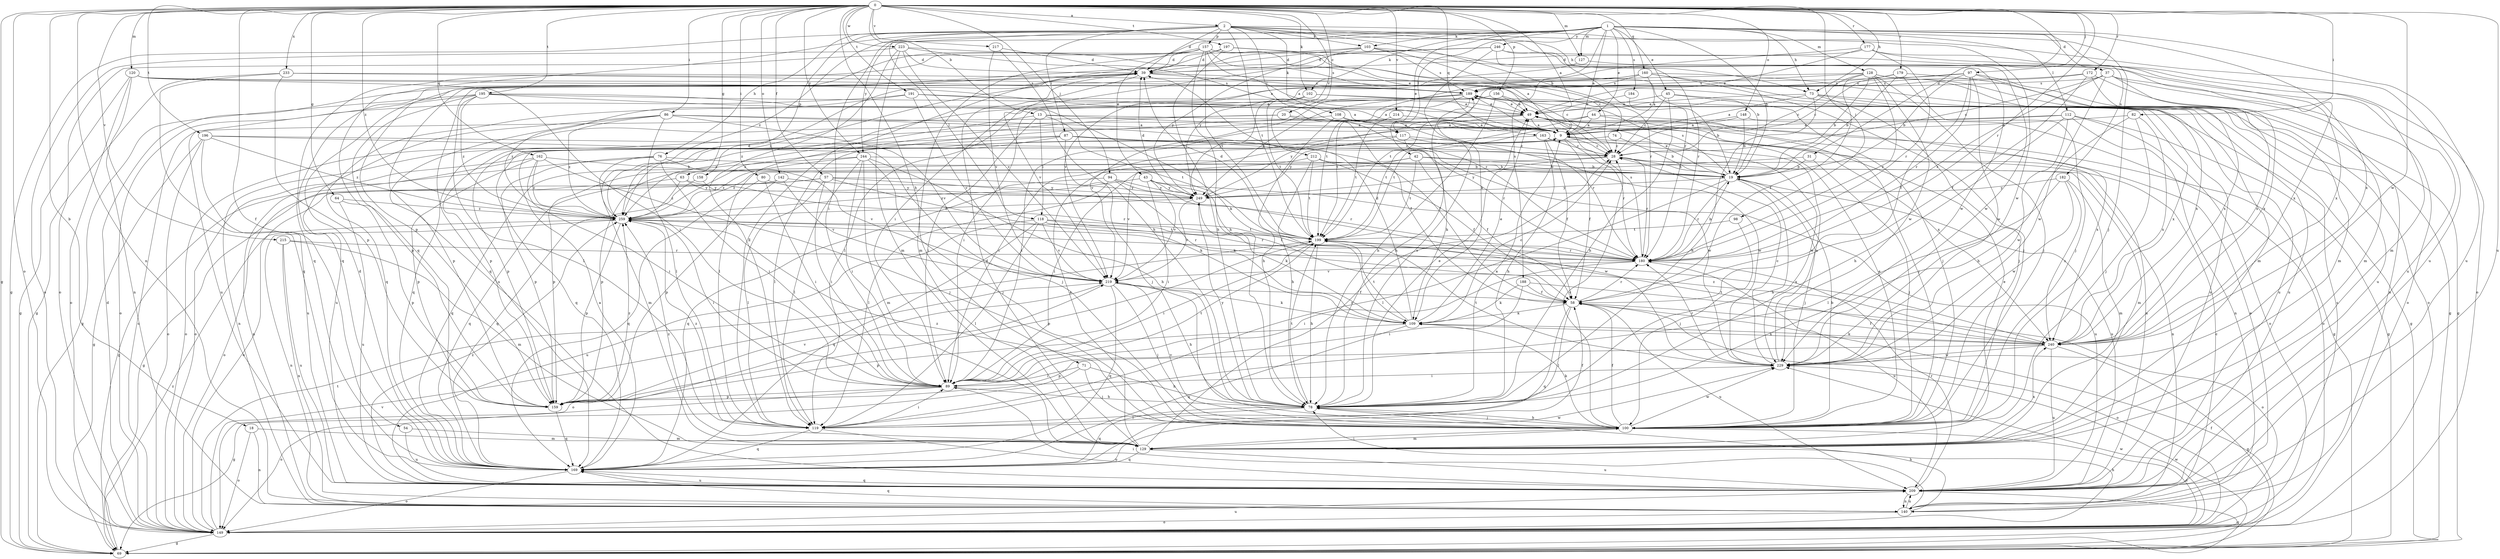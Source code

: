 strict digraph  {
0;
1;
2;
9;
13;
18;
19;
20;
28;
31;
37;
39;
42;
43;
44;
45;
49;
54;
57;
58;
63;
64;
69;
71;
73;
74;
76;
78;
80;
82;
86;
87;
89;
94;
97;
98;
100;
102;
103;
108;
109;
112;
117;
118;
119;
120;
127;
128;
129;
140;
142;
148;
149;
156;
157;
158;
159;
160;
162;
163;
169;
172;
177;
179;
180;
182;
184;
188;
189;
191;
195;
196;
197;
199;
209;
212;
214;
215;
217;
219;
223;
229;
233;
240;
244;
246;
249;
259;
0 -> 2  [label=a];
0 -> 9  [label=a];
0 -> 13  [label=b];
0 -> 18  [label=b];
0 -> 20  [label=c];
0 -> 31  [label=d];
0 -> 54  [label=f];
0 -> 57  [label=f];
0 -> 63  [label=g];
0 -> 64  [label=g];
0 -> 69  [label=g];
0 -> 71  [label=h];
0 -> 73  [label=h];
0 -> 80  [label=i];
0 -> 82  [label=i];
0 -> 86  [label=i];
0 -> 94  [label=j];
0 -> 97  [label=j];
0 -> 98  [label=j];
0 -> 102  [label=k];
0 -> 120  [label=m];
0 -> 127  [label=m];
0 -> 140  [label=n];
0 -> 142  [label=o];
0 -> 148  [label=o];
0 -> 149  [label=o];
0 -> 156  [label=p];
0 -> 160  [label=q];
0 -> 162  [label=q];
0 -> 163  [label=q];
0 -> 172  [label=r];
0 -> 177  [label=r];
0 -> 179  [label=r];
0 -> 180  [label=r];
0 -> 191  [label=t];
0 -> 195  [label=t];
0 -> 196  [label=t];
0 -> 197  [label=t];
0 -> 209  [label=u];
0 -> 212  [label=v];
0 -> 214  [label=v];
0 -> 215  [label=v];
0 -> 217  [label=v];
0 -> 223  [label=w];
0 -> 229  [label=w];
0 -> 233  [label=x];
0 -> 244  [label=y];
0 -> 259  [label=z];
1 -> 9  [label=a];
1 -> 19  [label=b];
1 -> 37  [label=d];
1 -> 42  [label=e];
1 -> 43  [label=e];
1 -> 44  [label=e];
1 -> 45  [label=e];
1 -> 73  [label=h];
1 -> 100  [label=j];
1 -> 102  [label=k];
1 -> 103  [label=k];
1 -> 112  [label=l];
1 -> 117  [label=l];
1 -> 127  [label=m];
1 -> 128  [label=m];
1 -> 169  [label=q];
1 -> 182  [label=s];
1 -> 184  [label=s];
1 -> 188  [label=s];
1 -> 209  [label=u];
1 -> 240  [label=x];
1 -> 244  [label=y];
1 -> 246  [label=y];
1 -> 259  [label=z];
2 -> 39  [label=d];
2 -> 69  [label=g];
2 -> 73  [label=h];
2 -> 74  [label=h];
2 -> 76  [label=h];
2 -> 87  [label=i];
2 -> 89  [label=i];
2 -> 103  [label=k];
2 -> 108  [label=k];
2 -> 117  [label=l];
2 -> 118  [label=l];
2 -> 157  [label=p];
2 -> 158  [label=p];
2 -> 180  [label=r];
2 -> 199  [label=t];
2 -> 209  [label=u];
2 -> 229  [label=w];
9 -> 28  [label=c];
9 -> 58  [label=f];
9 -> 180  [label=r];
9 -> 229  [label=w];
13 -> 9  [label=a];
13 -> 89  [label=i];
13 -> 118  [label=l];
13 -> 199  [label=t];
13 -> 240  [label=x];
13 -> 259  [label=z];
18 -> 129  [label=m];
18 -> 140  [label=n];
18 -> 149  [label=o];
19 -> 49  [label=e];
19 -> 78  [label=h];
19 -> 100  [label=j];
19 -> 119  [label=l];
19 -> 180  [label=r];
19 -> 189  [label=s];
19 -> 209  [label=u];
19 -> 249  [label=y];
20 -> 9  [label=a];
20 -> 58  [label=f];
20 -> 119  [label=l];
20 -> 149  [label=o];
28 -> 19  [label=b];
28 -> 140  [label=n];
28 -> 159  [label=p];
28 -> 180  [label=r];
28 -> 249  [label=y];
31 -> 19  [label=b];
31 -> 100  [label=j];
31 -> 259  [label=z];
37 -> 28  [label=c];
37 -> 140  [label=n];
37 -> 149  [label=o];
37 -> 180  [label=r];
37 -> 189  [label=s];
37 -> 229  [label=w];
37 -> 240  [label=x];
39 -> 189  [label=s];
39 -> 209  [label=u];
39 -> 219  [label=v];
39 -> 240  [label=x];
42 -> 19  [label=b];
42 -> 58  [label=f];
42 -> 89  [label=i];
42 -> 129  [label=m];
42 -> 159  [label=p];
42 -> 199  [label=t];
43 -> 58  [label=f];
43 -> 89  [label=i];
43 -> 209  [label=u];
43 -> 219  [label=v];
43 -> 249  [label=y];
43 -> 259  [label=z];
44 -> 9  [label=a];
44 -> 89  [label=i];
44 -> 100  [label=j];
44 -> 199  [label=t];
44 -> 240  [label=x];
45 -> 28  [label=c];
45 -> 49  [label=e];
45 -> 78  [label=h];
45 -> 100  [label=j];
45 -> 209  [label=u];
49 -> 9  [label=a];
49 -> 69  [label=g];
49 -> 159  [label=p];
49 -> 249  [label=y];
49 -> 259  [label=z];
54 -> 129  [label=m];
54 -> 209  [label=u];
57 -> 69  [label=g];
57 -> 89  [label=i];
57 -> 109  [label=k];
57 -> 119  [label=l];
57 -> 149  [label=o];
57 -> 229  [label=w];
57 -> 249  [label=y];
58 -> 109  [label=k];
58 -> 119  [label=l];
58 -> 149  [label=o];
58 -> 169  [label=q];
58 -> 180  [label=r];
58 -> 209  [label=u];
63 -> 169  [label=q];
63 -> 180  [label=r];
63 -> 249  [label=y];
63 -> 259  [label=z];
64 -> 159  [label=p];
64 -> 209  [label=u];
64 -> 259  [label=z];
69 -> 58  [label=f];
69 -> 229  [label=w];
69 -> 259  [label=z];
71 -> 69  [label=g];
71 -> 78  [label=h];
71 -> 89  [label=i];
71 -> 100  [label=j];
73 -> 9  [label=a];
73 -> 49  [label=e];
73 -> 69  [label=g];
73 -> 78  [label=h];
73 -> 100  [label=j];
73 -> 209  [label=u];
74 -> 19  [label=b];
74 -> 28  [label=c];
74 -> 149  [label=o];
76 -> 19  [label=b];
76 -> 69  [label=g];
76 -> 89  [label=i];
76 -> 129  [label=m];
76 -> 159  [label=p];
76 -> 219  [label=v];
78 -> 9  [label=a];
78 -> 49  [label=e];
78 -> 100  [label=j];
78 -> 119  [label=l];
78 -> 169  [label=q];
78 -> 189  [label=s];
78 -> 199  [label=t];
78 -> 249  [label=y];
80 -> 89  [label=i];
80 -> 169  [label=q];
80 -> 249  [label=y];
82 -> 9  [label=a];
82 -> 78  [label=h];
82 -> 100  [label=j];
82 -> 240  [label=x];
86 -> 9  [label=a];
86 -> 58  [label=f];
86 -> 119  [label=l];
86 -> 159  [label=p];
86 -> 209  [label=u];
86 -> 219  [label=v];
86 -> 259  [label=z];
87 -> 28  [label=c];
87 -> 100  [label=j];
87 -> 119  [label=l];
87 -> 140  [label=n];
87 -> 149  [label=o];
87 -> 180  [label=r];
87 -> 229  [label=w];
89 -> 78  [label=h];
89 -> 149  [label=o];
89 -> 159  [label=p];
89 -> 199  [label=t];
94 -> 109  [label=k];
94 -> 119  [label=l];
94 -> 169  [label=q];
94 -> 180  [label=r];
94 -> 249  [label=y];
97 -> 19  [label=b];
97 -> 58  [label=f];
97 -> 69  [label=g];
97 -> 129  [label=m];
97 -> 169  [label=q];
97 -> 180  [label=r];
97 -> 189  [label=s];
97 -> 229  [label=w];
98 -> 100  [label=j];
98 -> 199  [label=t];
100 -> 19  [label=b];
100 -> 28  [label=c];
100 -> 49  [label=e];
100 -> 58  [label=f];
100 -> 78  [label=h];
100 -> 109  [label=k];
100 -> 129  [label=m];
100 -> 149  [label=o];
100 -> 219  [label=v];
100 -> 229  [label=w];
100 -> 259  [label=z];
102 -> 49  [label=e];
102 -> 169  [label=q];
102 -> 199  [label=t];
102 -> 240  [label=x];
102 -> 249  [label=y];
103 -> 9  [label=a];
103 -> 39  [label=d];
103 -> 119  [label=l];
103 -> 189  [label=s];
103 -> 209  [label=u];
103 -> 249  [label=y];
108 -> 9  [label=a];
108 -> 78  [label=h];
108 -> 169  [label=q];
108 -> 180  [label=r];
109 -> 28  [label=c];
109 -> 39  [label=d];
109 -> 49  [label=e];
109 -> 159  [label=p];
109 -> 169  [label=q];
109 -> 199  [label=t];
109 -> 240  [label=x];
112 -> 9  [label=a];
112 -> 69  [label=g];
112 -> 78  [label=h];
112 -> 89  [label=i];
112 -> 140  [label=n];
112 -> 149  [label=o];
112 -> 229  [label=w];
117 -> 28  [label=c];
117 -> 109  [label=k];
117 -> 159  [label=p];
117 -> 229  [label=w];
117 -> 249  [label=y];
118 -> 119  [label=l];
118 -> 169  [label=q];
118 -> 180  [label=r];
118 -> 199  [label=t];
118 -> 209  [label=u];
118 -> 219  [label=v];
118 -> 240  [label=x];
119 -> 58  [label=f];
119 -> 89  [label=i];
119 -> 169  [label=q];
119 -> 209  [label=u];
119 -> 259  [label=z];
120 -> 69  [label=g];
120 -> 89  [label=i];
120 -> 140  [label=n];
120 -> 149  [label=o];
120 -> 180  [label=r];
120 -> 189  [label=s];
127 -> 219  [label=v];
127 -> 240  [label=x];
128 -> 19  [label=b];
128 -> 28  [label=c];
128 -> 58  [label=f];
128 -> 69  [label=g];
128 -> 100  [label=j];
128 -> 180  [label=r];
128 -> 189  [label=s];
128 -> 199  [label=t];
128 -> 229  [label=w];
128 -> 240  [label=x];
129 -> 9  [label=a];
129 -> 28  [label=c];
129 -> 39  [label=d];
129 -> 49  [label=e];
129 -> 100  [label=j];
129 -> 169  [label=q];
129 -> 209  [label=u];
129 -> 240  [label=x];
129 -> 259  [label=z];
140 -> 28  [label=c];
140 -> 49  [label=e];
140 -> 78  [label=h];
140 -> 89  [label=i];
140 -> 149  [label=o];
140 -> 169  [label=q];
140 -> 189  [label=s];
140 -> 209  [label=u];
142 -> 149  [label=o];
142 -> 159  [label=p];
142 -> 219  [label=v];
142 -> 249  [label=y];
148 -> 9  [label=a];
148 -> 19  [label=b];
148 -> 149  [label=o];
148 -> 199  [label=t];
149 -> 39  [label=d];
149 -> 69  [label=g];
149 -> 78  [label=h];
149 -> 199  [label=t];
149 -> 209  [label=u];
149 -> 219  [label=v];
149 -> 229  [label=w];
156 -> 28  [label=c];
156 -> 49  [label=e];
156 -> 78  [label=h];
156 -> 219  [label=v];
157 -> 9  [label=a];
157 -> 19  [label=b];
157 -> 28  [label=c];
157 -> 39  [label=d];
157 -> 78  [label=h];
157 -> 129  [label=m];
157 -> 149  [label=o];
157 -> 169  [label=q];
157 -> 189  [label=s];
157 -> 199  [label=t];
158 -> 169  [label=q];
158 -> 249  [label=y];
159 -> 169  [label=q];
159 -> 219  [label=v];
159 -> 259  [label=z];
160 -> 9  [label=a];
160 -> 100  [label=j];
160 -> 119  [label=l];
160 -> 129  [label=m];
160 -> 189  [label=s];
160 -> 209  [label=u];
160 -> 259  [label=z];
162 -> 19  [label=b];
162 -> 89  [label=i];
162 -> 100  [label=j];
162 -> 140  [label=n];
162 -> 159  [label=p];
162 -> 259  [label=z];
163 -> 28  [label=c];
163 -> 58  [label=f];
163 -> 78  [label=h];
163 -> 169  [label=q];
163 -> 209  [label=u];
169 -> 9  [label=a];
169 -> 39  [label=d];
169 -> 149  [label=o];
169 -> 209  [label=u];
169 -> 229  [label=w];
172 -> 58  [label=f];
172 -> 129  [label=m];
172 -> 189  [label=s];
172 -> 199  [label=t];
172 -> 240  [label=x];
177 -> 39  [label=d];
177 -> 49  [label=e];
177 -> 129  [label=m];
177 -> 180  [label=r];
177 -> 240  [label=x];
177 -> 249  [label=y];
179 -> 19  [label=b];
179 -> 28  [label=c];
179 -> 100  [label=j];
179 -> 149  [label=o];
179 -> 189  [label=s];
180 -> 19  [label=b];
180 -> 89  [label=i];
180 -> 189  [label=s];
180 -> 209  [label=u];
180 -> 219  [label=v];
182 -> 119  [label=l];
182 -> 129  [label=m];
182 -> 229  [label=w];
182 -> 240  [label=x];
182 -> 249  [label=y];
184 -> 19  [label=b];
184 -> 49  [label=e];
188 -> 58  [label=f];
188 -> 89  [label=i];
188 -> 109  [label=k];
188 -> 149  [label=o];
189 -> 49  [label=e];
189 -> 78  [label=h];
189 -> 89  [label=i];
189 -> 199  [label=t];
189 -> 209  [label=u];
189 -> 249  [label=y];
189 -> 259  [label=z];
191 -> 9  [label=a];
191 -> 49  [label=e];
191 -> 149  [label=o];
191 -> 219  [label=v];
191 -> 259  [label=z];
195 -> 9  [label=a];
195 -> 49  [label=e];
195 -> 69  [label=g];
195 -> 109  [label=k];
195 -> 119  [label=l];
195 -> 159  [label=p];
195 -> 209  [label=u];
195 -> 259  [label=z];
196 -> 28  [label=c];
196 -> 69  [label=g];
196 -> 100  [label=j];
196 -> 149  [label=o];
196 -> 209  [label=u];
196 -> 259  [label=z];
197 -> 39  [label=d];
197 -> 78  [label=h];
197 -> 169  [label=q];
197 -> 180  [label=r];
197 -> 229  [label=w];
199 -> 39  [label=d];
199 -> 78  [label=h];
199 -> 89  [label=i];
199 -> 159  [label=p];
199 -> 180  [label=r];
209 -> 69  [label=g];
209 -> 140  [label=n];
209 -> 169  [label=q];
209 -> 180  [label=r];
209 -> 259  [label=z];
212 -> 19  [label=b];
212 -> 58  [label=f];
212 -> 78  [label=h];
212 -> 199  [label=t];
212 -> 219  [label=v];
214 -> 9  [label=a];
214 -> 199  [label=t];
215 -> 129  [label=m];
215 -> 140  [label=n];
215 -> 180  [label=r];
215 -> 209  [label=u];
217 -> 39  [label=d];
217 -> 78  [label=h];
217 -> 219  [label=v];
219 -> 58  [label=f];
219 -> 78  [label=h];
219 -> 100  [label=j];
219 -> 109  [label=k];
219 -> 149  [label=o];
219 -> 169  [label=q];
223 -> 9  [label=a];
223 -> 39  [label=d];
223 -> 49  [label=e];
223 -> 119  [label=l];
223 -> 129  [label=m];
223 -> 149  [label=o];
223 -> 219  [label=v];
229 -> 9  [label=a];
229 -> 28  [label=c];
229 -> 89  [label=i];
229 -> 180  [label=r];
229 -> 199  [label=t];
233 -> 28  [label=c];
233 -> 69  [label=g];
233 -> 159  [label=p];
233 -> 169  [label=q];
233 -> 189  [label=s];
240 -> 58  [label=f];
240 -> 69  [label=g];
240 -> 109  [label=k];
240 -> 159  [label=p];
240 -> 199  [label=t];
240 -> 209  [label=u];
240 -> 229  [label=w];
240 -> 259  [label=z];
244 -> 19  [label=b];
244 -> 78  [label=h];
244 -> 89  [label=i];
244 -> 100  [label=j];
244 -> 119  [label=l];
244 -> 129  [label=m];
244 -> 169  [label=q];
244 -> 259  [label=z];
246 -> 39  [label=d];
246 -> 89  [label=i];
246 -> 109  [label=k];
246 -> 149  [label=o];
246 -> 159  [label=p];
246 -> 180  [label=r];
246 -> 229  [label=w];
249 -> 39  [label=d];
249 -> 109  [label=k];
249 -> 219  [label=v];
249 -> 259  [label=z];
259 -> 39  [label=d];
259 -> 89  [label=i];
259 -> 140  [label=n];
259 -> 159  [label=p];
259 -> 180  [label=r];
259 -> 199  [label=t];
}
